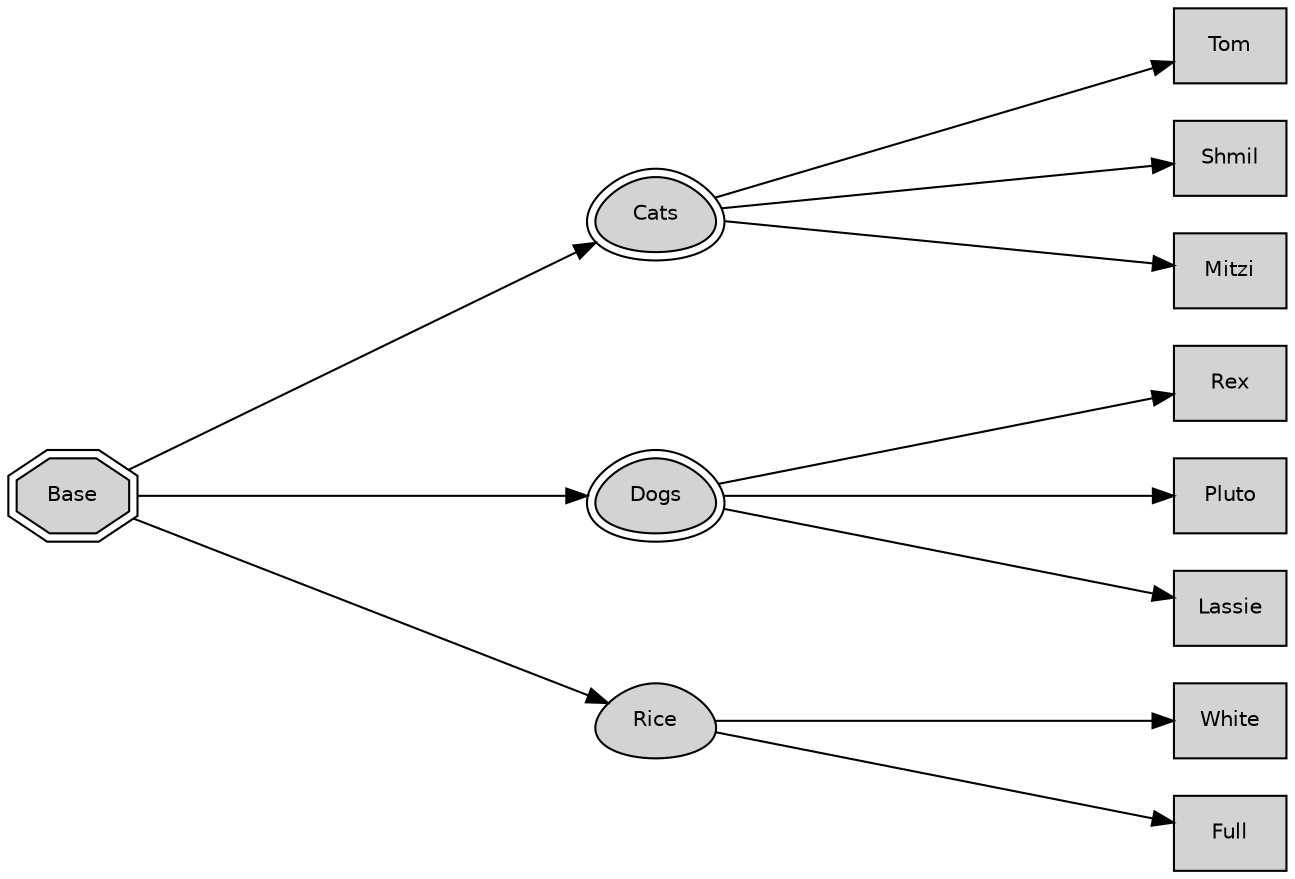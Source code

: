 digraph decisionGraph {
edge [fontname="Helvetica" fontsize="10"]
node [fillcolor="lightgray" style="filled" fontname="Helvetica" fontsize="10"]
rankdir=LR
graph [overlap=true ranksep=3]
Base[label="Base" shape="octagon" peripheries="2"]
Cats[label="Cats" shape="egg" peripheries="2"]
Cats_Tom[label="Tom" shape="box"]
Cats_Shmil[label="Shmil" shape="box"]
Cats_Mitzi[label="Mitzi" shape="box"]
Dogs[label="Dogs" shape="egg" peripheries="2"]
Dogs_Rex[label="Rex" shape="box"]
Dogs_Pluto[label="Pluto" shape="box"]
Dogs_Lassie[label="Lassie" shape="box"]
Rice[label="Rice" shape="egg"]
Rice_White[label="White" shape="box"]
Rice_Full[label="Full" shape="box"]
Base -> Cats
Cats -> Cats_Tom
Cats -> Cats_Shmil
Cats -> Cats_Mitzi
Base -> Dogs
Dogs -> Dogs_Rex
Dogs -> Dogs_Pluto
Dogs -> Dogs_Lassie
Base -> Rice
Rice -> Rice_White
Rice -> Rice_Full
}
